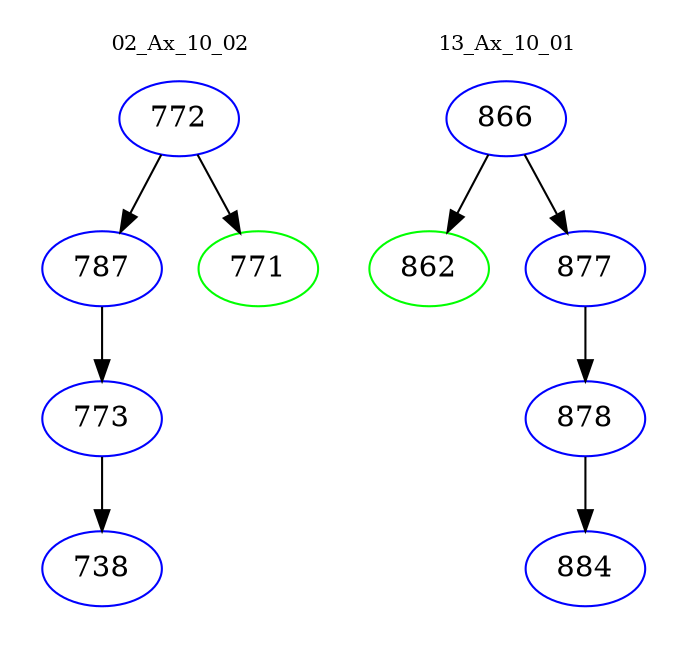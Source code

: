 digraph{
subgraph cluster_0 {
color = white
label = "02_Ax_10_02";
fontsize=10;
T0_772 [label="772", color="blue"]
T0_772 -> T0_787 [color="black"]
T0_787 [label="787", color="blue"]
T0_787 -> T0_773 [color="black"]
T0_773 [label="773", color="blue"]
T0_773 -> T0_738 [color="black"]
T0_738 [label="738", color="blue"]
T0_772 -> T0_771 [color="black"]
T0_771 [label="771", color="green"]
}
subgraph cluster_1 {
color = white
label = "13_Ax_10_01";
fontsize=10;
T1_866 [label="866", color="blue"]
T1_866 -> T1_862 [color="black"]
T1_862 [label="862", color="green"]
T1_866 -> T1_877 [color="black"]
T1_877 [label="877", color="blue"]
T1_877 -> T1_878 [color="black"]
T1_878 [label="878", color="blue"]
T1_878 -> T1_884 [color="black"]
T1_884 [label="884", color="blue"]
}
}
